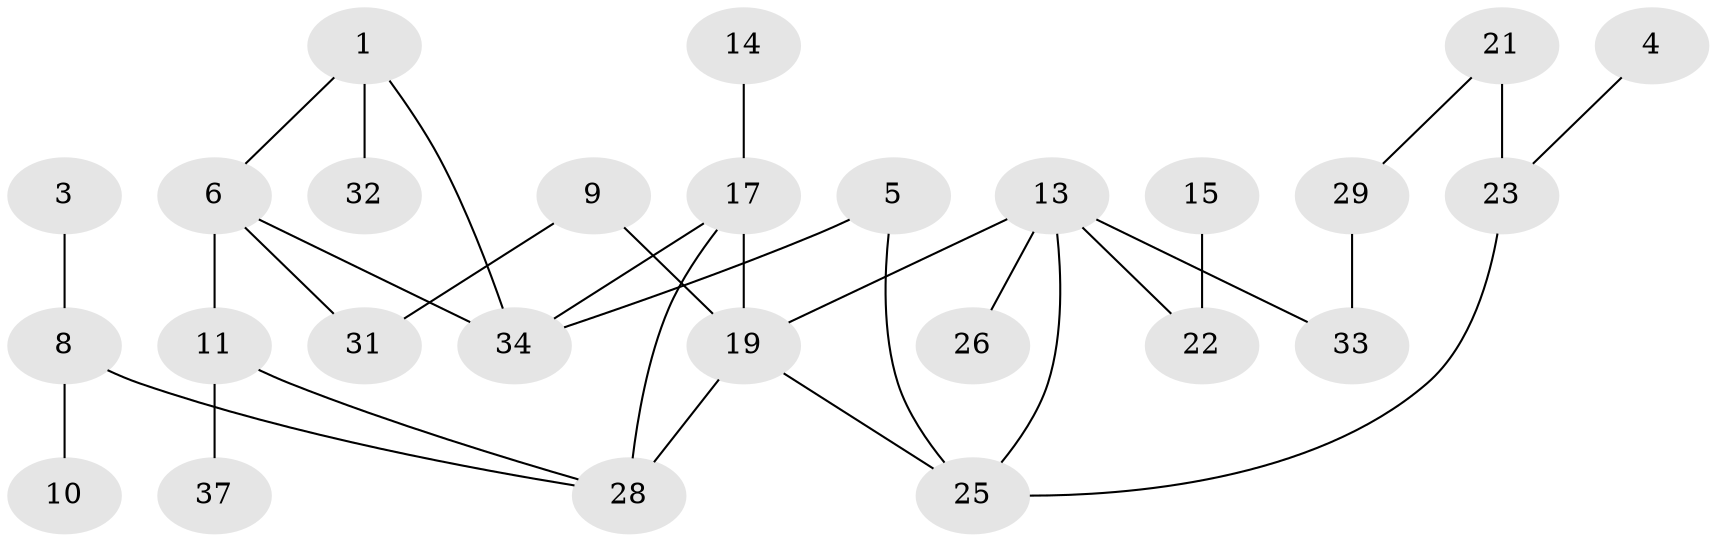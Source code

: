 // original degree distribution, {1: 0.273972602739726, 2: 0.2876712328767123, 0: 0.136986301369863, 3: 0.2328767123287671, 4: 0.0547945205479452, 5: 0.0136986301369863}
// Generated by graph-tools (version 1.1) at 2025/33/03/09/25 02:33:41]
// undirected, 26 vertices, 32 edges
graph export_dot {
graph [start="1"]
  node [color=gray90,style=filled];
  1;
  3;
  4;
  5;
  6;
  8;
  9;
  10;
  11;
  13;
  14;
  15;
  17;
  19;
  21;
  22;
  23;
  25;
  26;
  28;
  29;
  31;
  32;
  33;
  34;
  37;
  1 -- 6 [weight=1.0];
  1 -- 32 [weight=1.0];
  1 -- 34 [weight=1.0];
  3 -- 8 [weight=2.0];
  4 -- 23 [weight=1.0];
  5 -- 25 [weight=1.0];
  5 -- 34 [weight=1.0];
  6 -- 11 [weight=1.0];
  6 -- 31 [weight=1.0];
  6 -- 34 [weight=1.0];
  8 -- 10 [weight=1.0];
  8 -- 28 [weight=1.0];
  9 -- 19 [weight=1.0];
  9 -- 31 [weight=1.0];
  11 -- 28 [weight=1.0];
  11 -- 37 [weight=1.0];
  13 -- 19 [weight=1.0];
  13 -- 22 [weight=1.0];
  13 -- 25 [weight=1.0];
  13 -- 26 [weight=1.0];
  13 -- 33 [weight=1.0];
  14 -- 17 [weight=1.0];
  15 -- 22 [weight=1.0];
  17 -- 19 [weight=1.0];
  17 -- 28 [weight=2.0];
  17 -- 34 [weight=1.0];
  19 -- 25 [weight=1.0];
  19 -- 28 [weight=1.0];
  21 -- 23 [weight=3.0];
  21 -- 29 [weight=1.0];
  23 -- 25 [weight=1.0];
  29 -- 33 [weight=1.0];
}

